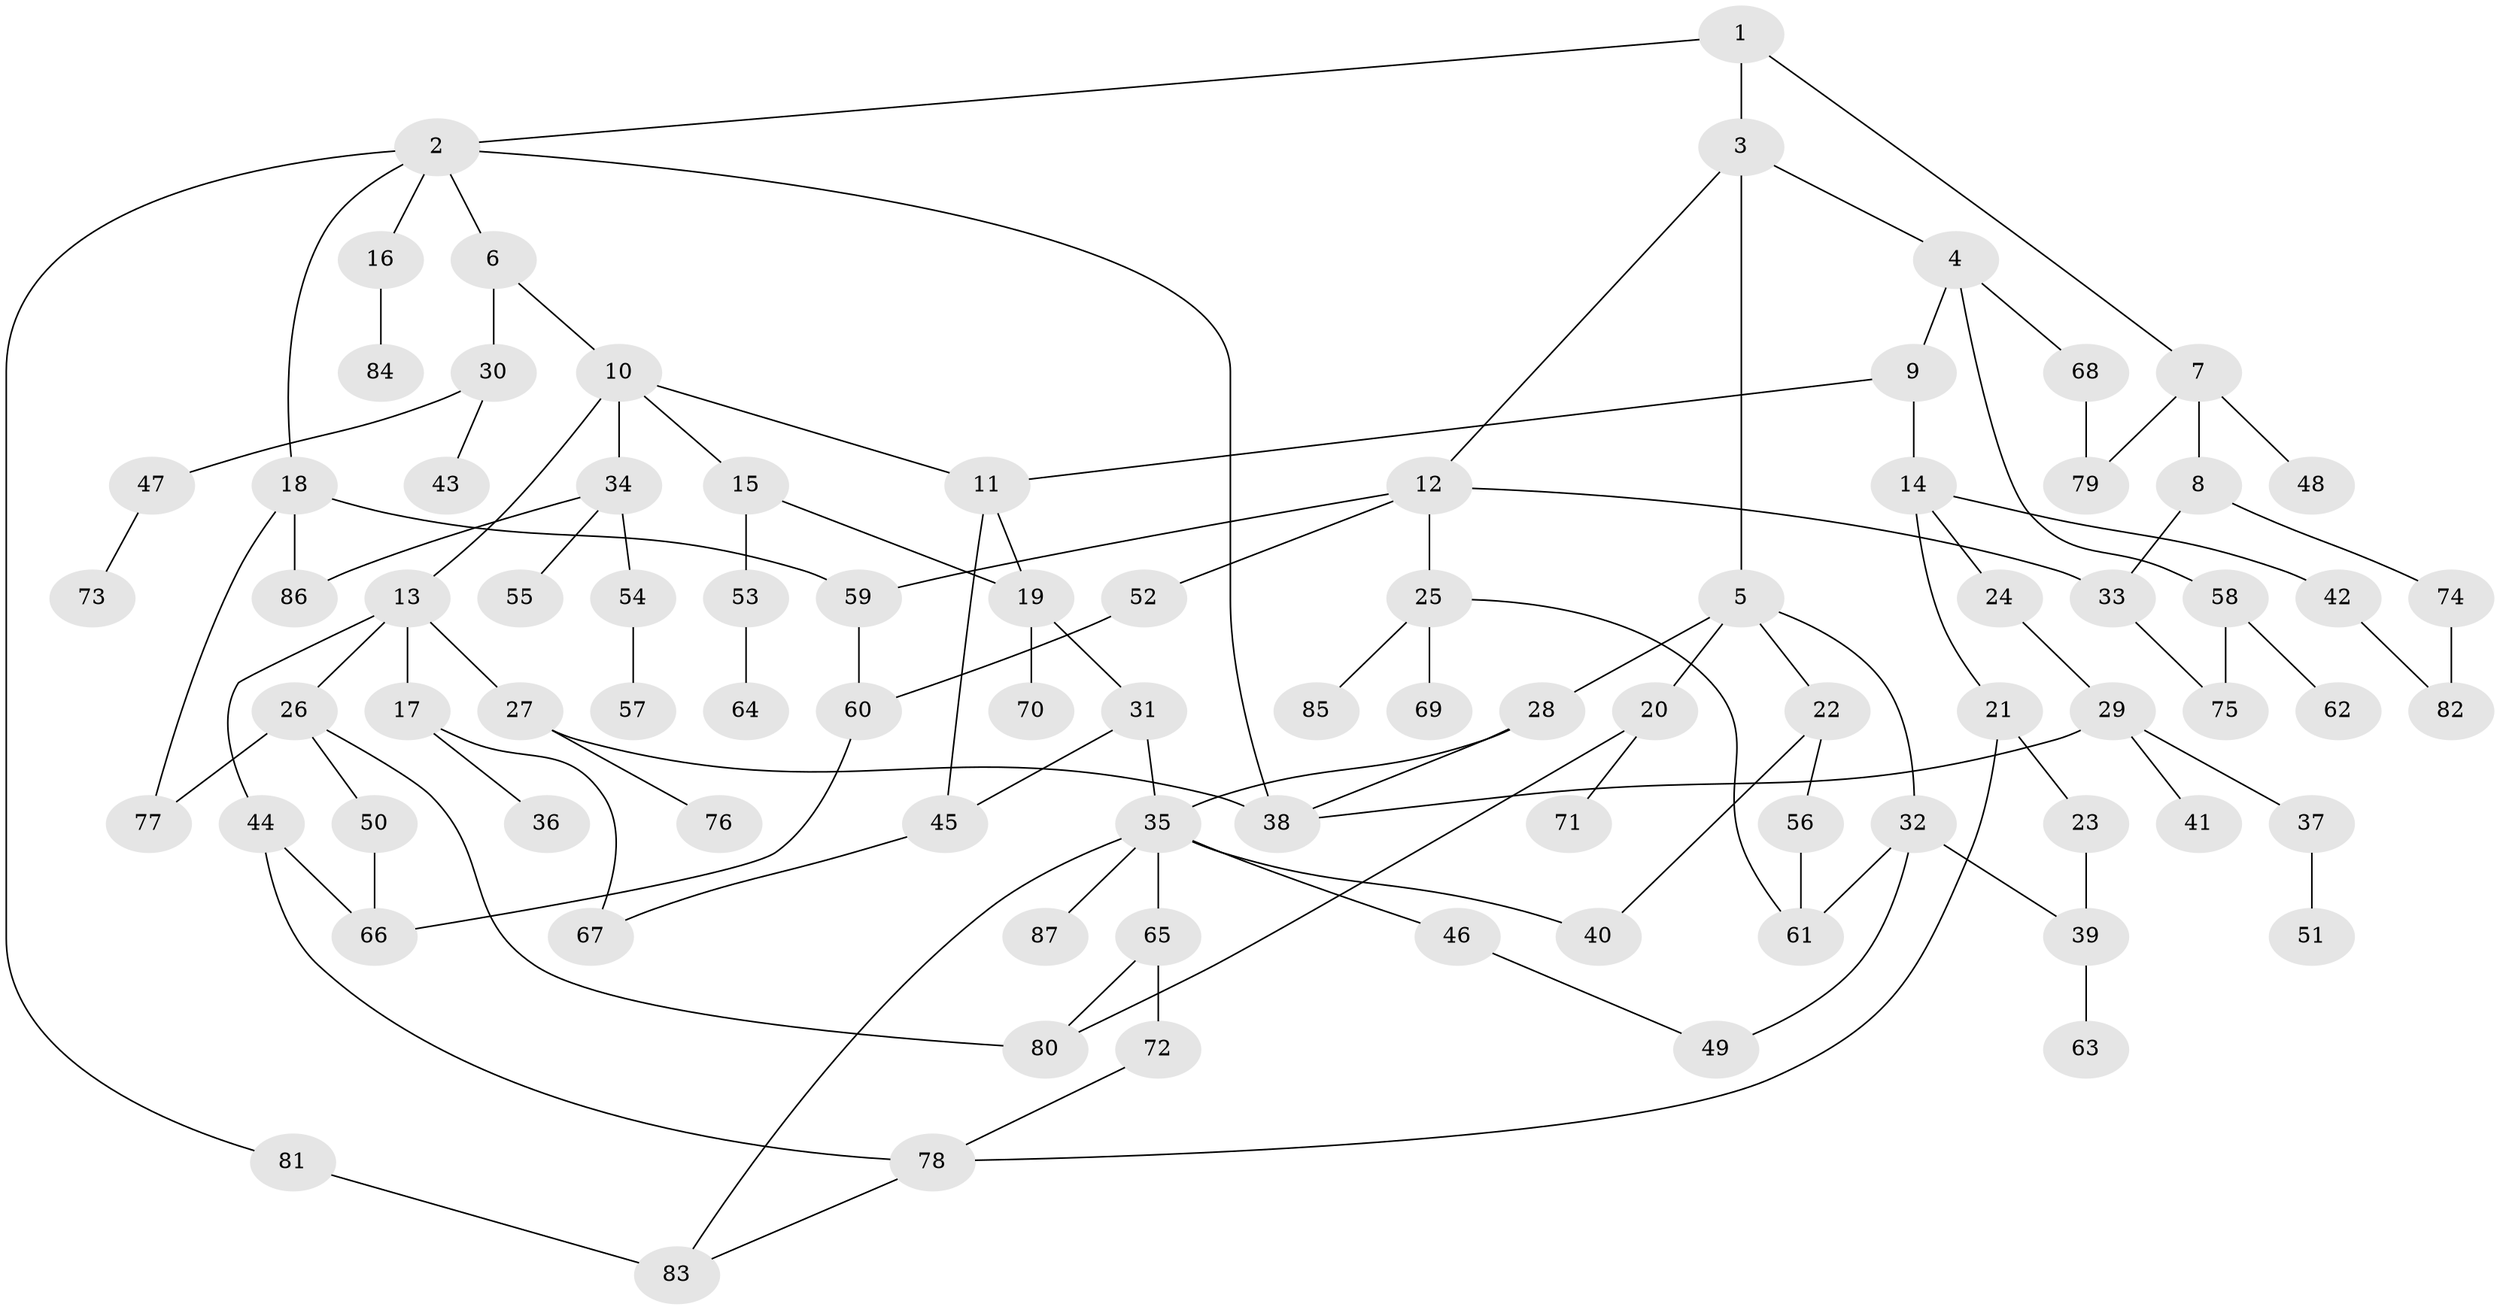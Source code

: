 // coarse degree distribution, {5: 0.07692307692307693, 8: 0.019230769230769232, 4: 0.19230769230769232, 6: 0.057692307692307696, 3: 0.23076923076923078, 1: 0.21153846153846154, 2: 0.19230769230769232, 7: 0.019230769230769232}
// Generated by graph-tools (version 1.1) at 2025/41/03/06/25 10:41:26]
// undirected, 87 vertices, 115 edges
graph export_dot {
graph [start="1"]
  node [color=gray90,style=filled];
  1;
  2;
  3;
  4;
  5;
  6;
  7;
  8;
  9;
  10;
  11;
  12;
  13;
  14;
  15;
  16;
  17;
  18;
  19;
  20;
  21;
  22;
  23;
  24;
  25;
  26;
  27;
  28;
  29;
  30;
  31;
  32;
  33;
  34;
  35;
  36;
  37;
  38;
  39;
  40;
  41;
  42;
  43;
  44;
  45;
  46;
  47;
  48;
  49;
  50;
  51;
  52;
  53;
  54;
  55;
  56;
  57;
  58;
  59;
  60;
  61;
  62;
  63;
  64;
  65;
  66;
  67;
  68;
  69;
  70;
  71;
  72;
  73;
  74;
  75;
  76;
  77;
  78;
  79;
  80;
  81;
  82;
  83;
  84;
  85;
  86;
  87;
  1 -- 2;
  1 -- 3;
  1 -- 7;
  2 -- 6;
  2 -- 16;
  2 -- 18;
  2 -- 38;
  2 -- 81;
  3 -- 4;
  3 -- 5;
  3 -- 12;
  4 -- 9;
  4 -- 58;
  4 -- 68;
  5 -- 20;
  5 -- 22;
  5 -- 28;
  5 -- 32;
  6 -- 10;
  6 -- 30;
  7 -- 8;
  7 -- 48;
  7 -- 79;
  8 -- 74;
  8 -- 33;
  9 -- 11;
  9 -- 14;
  10 -- 13;
  10 -- 15;
  10 -- 34;
  10 -- 11;
  11 -- 19;
  11 -- 45;
  12 -- 25;
  12 -- 33;
  12 -- 52;
  12 -- 59;
  13 -- 17;
  13 -- 26;
  13 -- 27;
  13 -- 44;
  14 -- 21;
  14 -- 24;
  14 -- 42;
  15 -- 53;
  15 -- 19;
  16 -- 84;
  17 -- 36;
  17 -- 67;
  18 -- 77;
  18 -- 86;
  18 -- 59;
  19 -- 31;
  19 -- 70;
  20 -- 71;
  20 -- 80;
  21 -- 23;
  21 -- 78;
  22 -- 56;
  22 -- 40;
  23 -- 39;
  24 -- 29;
  25 -- 69;
  25 -- 85;
  25 -- 61;
  26 -- 50;
  26 -- 77;
  26 -- 80;
  27 -- 76;
  27 -- 38;
  28 -- 38;
  28 -- 35;
  29 -- 37;
  29 -- 41;
  29 -- 38;
  30 -- 43;
  30 -- 47;
  31 -- 35;
  31 -- 45;
  32 -- 39;
  32 -- 61;
  32 -- 49;
  33 -- 75;
  34 -- 54;
  34 -- 55;
  34 -- 86;
  35 -- 40;
  35 -- 46;
  35 -- 65;
  35 -- 87;
  35 -- 83;
  37 -- 51;
  39 -- 63;
  42 -- 82;
  44 -- 78;
  44 -- 66;
  45 -- 67;
  46 -- 49;
  47 -- 73;
  50 -- 66;
  52 -- 60;
  53 -- 64;
  54 -- 57;
  56 -- 61;
  58 -- 62;
  58 -- 75;
  59 -- 60;
  60 -- 66;
  65 -- 72;
  65 -- 80;
  68 -- 79;
  72 -- 78;
  74 -- 82;
  78 -- 83;
  81 -- 83;
}
